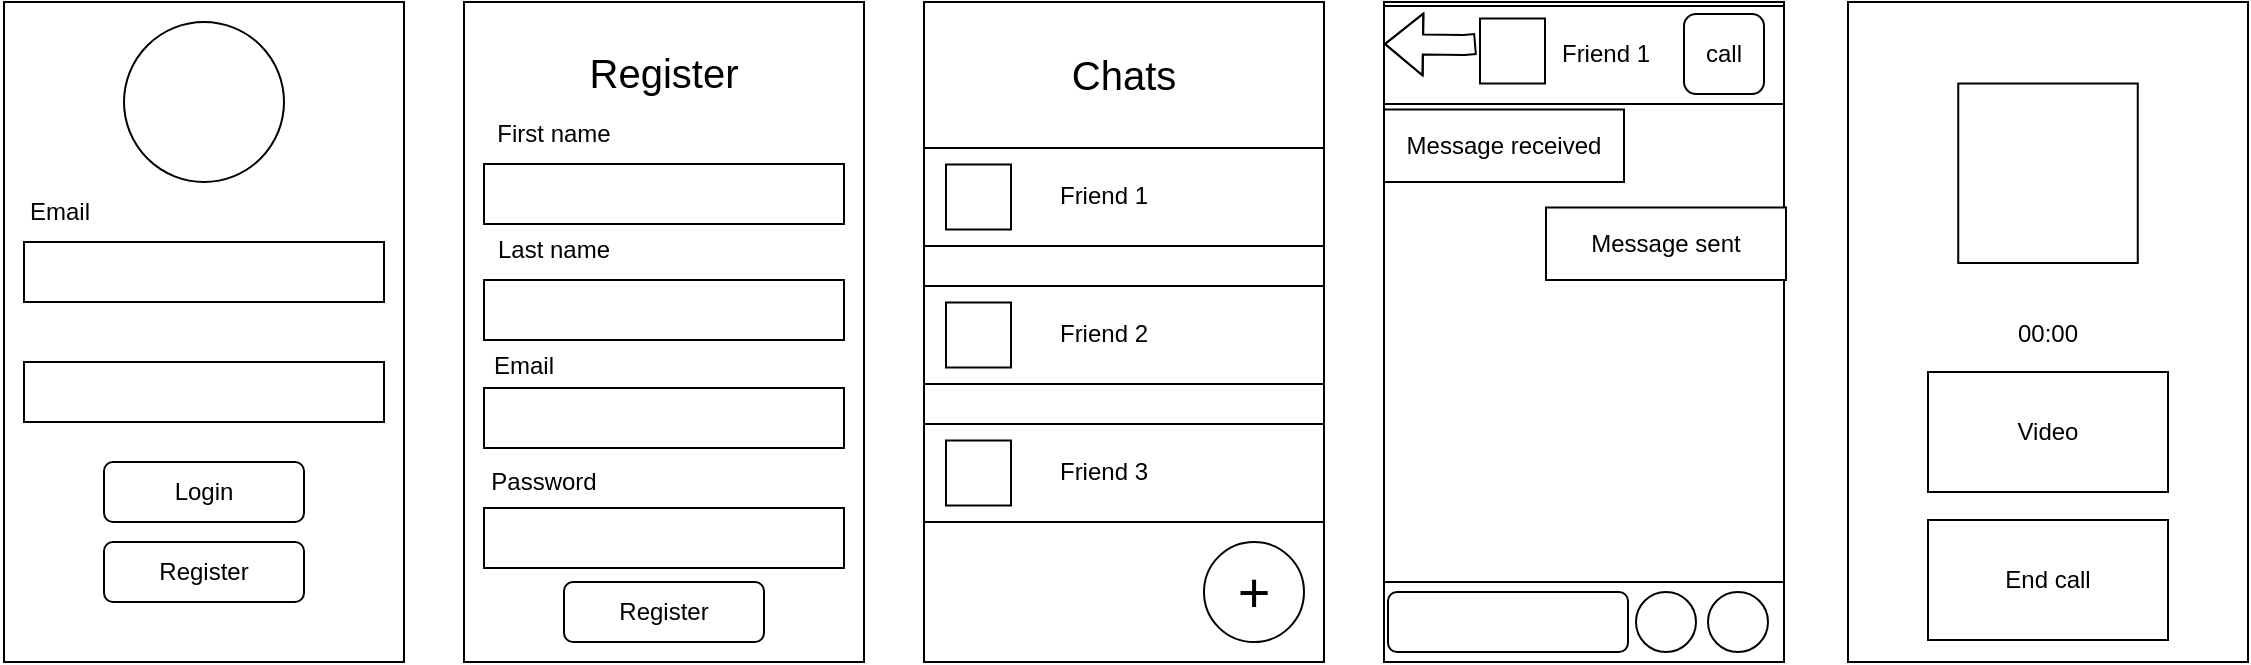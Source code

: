 <mxfile version="21.5.0" type="github">
  <diagram name="Page-1" id="pLRgWEJBj38_KJB1CpiX">
    <mxGraphModel dx="1050" dy="574" grid="1" gridSize="10" guides="1" tooltips="1" connect="1" arrows="1" fold="1" page="1" pageScale="1" pageWidth="850" pageHeight="1100" math="0" shadow="0">
      <root>
        <mxCell id="0" />
        <mxCell id="1" parent="0" />
        <mxCell id="B35o63W7DhlU57HRWWHe-1" value="" style="rounded=0;whiteSpace=wrap;html=1;imageAspect=0;" vertex="1" parent="1">
          <mxGeometry x="80" y="120" width="200" height="330" as="geometry" />
        </mxCell>
        <mxCell id="B35o63W7DhlU57HRWWHe-3" value="" style="rounded=0;whiteSpace=wrap;html=1;imageAspect=0;" vertex="1" parent="1">
          <mxGeometry x="310" y="120" width="200" height="330" as="geometry" />
        </mxCell>
        <mxCell id="B35o63W7DhlU57HRWWHe-4" value="" style="rounded=0;whiteSpace=wrap;html=1;imageAspect=0;" vertex="1" parent="1">
          <mxGeometry x="540" y="120" width="200" height="330" as="geometry" />
        </mxCell>
        <mxCell id="B35o63W7DhlU57HRWWHe-5" value="" style="ellipse;whiteSpace=wrap;html=1;aspect=fixed;" vertex="1" parent="1">
          <mxGeometry x="140" y="130" width="80" height="80" as="geometry" />
        </mxCell>
        <mxCell id="B35o63W7DhlU57HRWWHe-6" value="Email" style="text;html=1;strokeColor=none;fillColor=none;align=center;verticalAlign=middle;whiteSpace=wrap;rounded=0;" vertex="1" parent="1">
          <mxGeometry x="78" y="210" width="60" height="30" as="geometry" />
        </mxCell>
        <mxCell id="B35o63W7DhlU57HRWWHe-7" value="" style="rounded=0;whiteSpace=wrap;html=1;" vertex="1" parent="1">
          <mxGeometry x="90" y="240" width="180" height="30" as="geometry" />
        </mxCell>
        <mxCell id="B35o63W7DhlU57HRWWHe-8" value="" style="rounded=0;whiteSpace=wrap;html=1;" vertex="1" parent="1">
          <mxGeometry x="90" y="300" width="180" height="30" as="geometry" />
        </mxCell>
        <mxCell id="B35o63W7DhlU57HRWWHe-9" value="Password" style="text;html=1;strokeColor=none;fillColor=none;align=center;verticalAlign=middle;whiteSpace=wrap;rounded=0;" vertex="1" parent="1">
          <mxGeometry x="320" y="345" width="60" height="30" as="geometry" />
        </mxCell>
        <mxCell id="B35o63W7DhlU57HRWWHe-10" value="" style="rounded=1;whiteSpace=wrap;html=1;" vertex="1" parent="1">
          <mxGeometry x="130" y="350" width="100" height="30" as="geometry" />
        </mxCell>
        <mxCell id="B35o63W7DhlU57HRWWHe-11" value="Login" style="text;html=1;strokeColor=none;fillColor=none;align=center;verticalAlign=middle;whiteSpace=wrap;rounded=0;" vertex="1" parent="1">
          <mxGeometry x="150" y="350" width="60" height="30" as="geometry" />
        </mxCell>
        <mxCell id="B35o63W7DhlU57HRWWHe-12" value="" style="rounded=1;whiteSpace=wrap;html=1;" vertex="1" parent="1">
          <mxGeometry x="130" y="390" width="100" height="30" as="geometry" />
        </mxCell>
        <mxCell id="B35o63W7DhlU57HRWWHe-13" value="Register" style="text;html=1;strokeColor=none;fillColor=none;align=center;verticalAlign=middle;whiteSpace=wrap;rounded=0;" vertex="1" parent="1">
          <mxGeometry x="150" y="390" width="60" height="30" as="geometry" />
        </mxCell>
        <mxCell id="B35o63W7DhlU57HRWWHe-14" value="&lt;font style=&quot;font-size: 20px;&quot;&gt;Register&lt;/font&gt;" style="text;html=1;strokeColor=none;fillColor=none;align=center;verticalAlign=middle;whiteSpace=wrap;rounded=0;" vertex="1" parent="1">
          <mxGeometry x="380" y="140" width="60" height="30" as="geometry" />
        </mxCell>
        <mxCell id="B35o63W7DhlU57HRWWHe-15" value="" style="rounded=0;whiteSpace=wrap;html=1;" vertex="1" parent="1">
          <mxGeometry x="320" y="313" width="180" height="30" as="geometry" />
        </mxCell>
        <mxCell id="B35o63W7DhlU57HRWWHe-16" value="Email" style="text;html=1;strokeColor=none;fillColor=none;align=center;verticalAlign=middle;whiteSpace=wrap;rounded=0;" vertex="1" parent="1">
          <mxGeometry x="310" y="287" width="60" height="30" as="geometry" />
        </mxCell>
        <mxCell id="B35o63W7DhlU57HRWWHe-17" value="" style="rounded=0;whiteSpace=wrap;html=1;" vertex="1" parent="1">
          <mxGeometry x="320" y="373" width="180" height="30" as="geometry" />
        </mxCell>
        <mxCell id="B35o63W7DhlU57HRWWHe-18" value="" style="rounded=0;whiteSpace=wrap;html=1;" vertex="1" parent="1">
          <mxGeometry x="320" y="201" width="180" height="30" as="geometry" />
        </mxCell>
        <mxCell id="B35o63W7DhlU57HRWWHe-19" value="" style="rounded=0;whiteSpace=wrap;html=1;" vertex="1" parent="1">
          <mxGeometry x="320" y="259" width="180" height="30" as="geometry" />
        </mxCell>
        <mxCell id="B35o63W7DhlU57HRWWHe-20" value="First name" style="text;html=1;strokeColor=none;fillColor=none;align=center;verticalAlign=middle;whiteSpace=wrap;rounded=0;" vertex="1" parent="1">
          <mxGeometry x="320" y="171" width="70" height="30" as="geometry" />
        </mxCell>
        <mxCell id="B35o63W7DhlU57HRWWHe-21" value="Last name" style="text;html=1;strokeColor=none;fillColor=none;align=center;verticalAlign=middle;whiteSpace=wrap;rounded=0;" vertex="1" parent="1">
          <mxGeometry x="320" y="229" width="70" height="30" as="geometry" />
        </mxCell>
        <mxCell id="B35o63W7DhlU57HRWWHe-22" value="" style="rounded=1;whiteSpace=wrap;html=1;" vertex="1" parent="1">
          <mxGeometry x="360" y="410" width="100" height="30" as="geometry" />
        </mxCell>
        <mxCell id="B35o63W7DhlU57HRWWHe-23" value="Register" style="text;html=1;strokeColor=none;fillColor=none;align=center;verticalAlign=middle;whiteSpace=wrap;rounded=0;" vertex="1" parent="1">
          <mxGeometry x="380" y="410" width="60" height="30" as="geometry" />
        </mxCell>
        <mxCell id="B35o63W7DhlU57HRWWHe-24" value="&lt;font style=&quot;font-size: 20px;&quot;&gt;Chats&lt;/font&gt;" style="text;html=1;strokeColor=none;fillColor=none;align=center;verticalAlign=middle;whiteSpace=wrap;rounded=0;" vertex="1" parent="1">
          <mxGeometry x="610" y="141" width="60" height="30" as="geometry" />
        </mxCell>
        <mxCell id="B35o63W7DhlU57HRWWHe-25" value="" style="rounded=0;whiteSpace=wrap;html=1;" vertex="1" parent="1">
          <mxGeometry x="540" y="193" width="200" height="49" as="geometry" />
        </mxCell>
        <mxCell id="B35o63W7DhlU57HRWWHe-26" value="Friend 1" style="text;html=1;strokeColor=none;fillColor=none;align=center;verticalAlign=middle;whiteSpace=wrap;rounded=0;" vertex="1" parent="1">
          <mxGeometry x="600" y="202" width="60" height="30" as="geometry" />
        </mxCell>
        <mxCell id="B35o63W7DhlU57HRWWHe-28" value="" style="whiteSpace=wrap;html=1;aspect=fixed;" vertex="1" parent="1">
          <mxGeometry x="551" y="201.25" width="32.5" height="32.5" as="geometry" />
        </mxCell>
        <mxCell id="B35o63W7DhlU57HRWWHe-29" value="" style="rounded=0;whiteSpace=wrap;html=1;" vertex="1" parent="1">
          <mxGeometry x="540" y="262" width="200" height="49" as="geometry" />
        </mxCell>
        <mxCell id="B35o63W7DhlU57HRWWHe-30" value="Friend 2" style="text;html=1;strokeColor=none;fillColor=none;align=center;verticalAlign=middle;whiteSpace=wrap;rounded=0;" vertex="1" parent="1">
          <mxGeometry x="600" y="271" width="60" height="30" as="geometry" />
        </mxCell>
        <mxCell id="B35o63W7DhlU57HRWWHe-31" value="" style="whiteSpace=wrap;html=1;aspect=fixed;" vertex="1" parent="1">
          <mxGeometry x="551" y="270.25" width="32.5" height="32.5" as="geometry" />
        </mxCell>
        <mxCell id="B35o63W7DhlU57HRWWHe-32" value="" style="rounded=0;whiteSpace=wrap;html=1;" vertex="1" parent="1">
          <mxGeometry x="540" y="331" width="200" height="49" as="geometry" />
        </mxCell>
        <mxCell id="B35o63W7DhlU57HRWWHe-33" value="Friend 3" style="text;html=1;strokeColor=none;fillColor=none;align=center;verticalAlign=middle;whiteSpace=wrap;rounded=0;" vertex="1" parent="1">
          <mxGeometry x="600" y="340" width="60" height="30" as="geometry" />
        </mxCell>
        <mxCell id="B35o63W7DhlU57HRWWHe-34" value="" style="whiteSpace=wrap;html=1;aspect=fixed;" vertex="1" parent="1">
          <mxGeometry x="551" y="339.25" width="32.5" height="32.5" as="geometry" />
        </mxCell>
        <mxCell id="B35o63W7DhlU57HRWWHe-35" value="" style="ellipse;whiteSpace=wrap;html=1;aspect=fixed;" vertex="1" parent="1">
          <mxGeometry x="680" y="390" width="50" height="50" as="geometry" />
        </mxCell>
        <mxCell id="B35o63W7DhlU57HRWWHe-41" value="&lt;font style=&quot;font-size: 28px;&quot;&gt;+&lt;/font&gt;" style="text;html=1;strokeColor=none;fillColor=none;align=center;verticalAlign=middle;whiteSpace=wrap;rounded=0;" vertex="1" parent="1">
          <mxGeometry x="675" y="400" width="60" height="30" as="geometry" />
        </mxCell>
        <mxCell id="B35o63W7DhlU57HRWWHe-42" value="" style="rounded=0;whiteSpace=wrap;html=1;imageAspect=0;" vertex="1" parent="1">
          <mxGeometry x="770" y="120" width="200" height="330" as="geometry" />
        </mxCell>
        <mxCell id="B35o63W7DhlU57HRWWHe-44" value="" style="rounded=0;whiteSpace=wrap;html=1;" vertex="1" parent="1">
          <mxGeometry x="770" y="122" width="200" height="49" as="geometry" />
        </mxCell>
        <mxCell id="B35o63W7DhlU57HRWWHe-45" value="Friend 1" style="text;html=1;strokeColor=none;fillColor=none;align=center;verticalAlign=middle;whiteSpace=wrap;rounded=0;" vertex="1" parent="1">
          <mxGeometry x="851" y="131" width="60" height="30" as="geometry" />
        </mxCell>
        <mxCell id="B35o63W7DhlU57HRWWHe-46" value="" style="whiteSpace=wrap;html=1;aspect=fixed;" vertex="1" parent="1">
          <mxGeometry x="818" y="128.25" width="32.5" height="32.5" as="geometry" />
        </mxCell>
        <mxCell id="B35o63W7DhlU57HRWWHe-47" value="" style="shape=flexArrow;endArrow=classic;html=1;rounded=0;entryX=0;entryY=0.5;entryDx=0;entryDy=0;" edge="1" parent="1">
          <mxGeometry width="50" height="50" relative="1" as="geometry">
            <mxPoint x="816" y="141" as="sourcePoint" />
            <mxPoint x="770" y="141" as="targetPoint" />
            <Array as="points">
              <mxPoint x="810" y="141.5" />
            </Array>
          </mxGeometry>
        </mxCell>
        <mxCell id="B35o63W7DhlU57HRWWHe-51" value="" style="group" vertex="1" connectable="0" parent="1">
          <mxGeometry x="910" y="126" width="60" height="40" as="geometry" />
        </mxCell>
        <mxCell id="B35o63W7DhlU57HRWWHe-50" value="" style="rounded=1;whiteSpace=wrap;html=1;" vertex="1" parent="B35o63W7DhlU57HRWWHe-51">
          <mxGeometry x="10" width="40" height="40" as="geometry" />
        </mxCell>
        <mxCell id="B35o63W7DhlU57HRWWHe-49" value="call" style="text;html=1;strokeColor=none;fillColor=none;align=center;verticalAlign=middle;whiteSpace=wrap;rounded=0;" vertex="1" parent="B35o63W7DhlU57HRWWHe-51">
          <mxGeometry y="5" width="60" height="30" as="geometry" />
        </mxCell>
        <mxCell id="B35o63W7DhlU57HRWWHe-52" value="Message received" style="rounded=0;whiteSpace=wrap;html=1;" vertex="1" parent="1">
          <mxGeometry x="770" y="173.75" width="120" height="36.25" as="geometry" />
        </mxCell>
        <mxCell id="B35o63W7DhlU57HRWWHe-55" value="Message sent" style="rounded=0;whiteSpace=wrap;html=1;" vertex="1" parent="1">
          <mxGeometry x="851" y="222.75" width="120" height="36.25" as="geometry" />
        </mxCell>
        <mxCell id="B35o63W7DhlU57HRWWHe-56" value="" style="rounded=0;whiteSpace=wrap;html=1;" vertex="1" parent="1">
          <mxGeometry x="770" y="410" width="200" height="40" as="geometry" />
        </mxCell>
        <mxCell id="B35o63W7DhlU57HRWWHe-57" value="" style="rounded=1;whiteSpace=wrap;html=1;" vertex="1" parent="1">
          <mxGeometry x="772" y="415" width="120" height="30" as="geometry" />
        </mxCell>
        <mxCell id="B35o63W7DhlU57HRWWHe-58" value="" style="ellipse;whiteSpace=wrap;html=1;aspect=fixed;" vertex="1" parent="1">
          <mxGeometry x="896" y="415" width="30" height="30" as="geometry" />
        </mxCell>
        <mxCell id="B35o63W7DhlU57HRWWHe-59" value="" style="ellipse;whiteSpace=wrap;html=1;aspect=fixed;" vertex="1" parent="1">
          <mxGeometry x="932" y="415" width="30" height="30" as="geometry" />
        </mxCell>
        <mxCell id="B35o63W7DhlU57HRWWHe-60" value="" style="rounded=0;whiteSpace=wrap;html=1;imageAspect=0;" vertex="1" parent="1">
          <mxGeometry x="1002" y="120" width="200" height="330" as="geometry" />
        </mxCell>
        <mxCell id="B35o63W7DhlU57HRWWHe-70" value="" style="whiteSpace=wrap;html=1;aspect=fixed;" vertex="1" parent="1">
          <mxGeometry x="1057.13" y="160.75" width="89.75" height="89.75" as="geometry" />
        </mxCell>
        <mxCell id="B35o63W7DhlU57HRWWHe-71" value="00:00" style="text;html=1;strokeColor=none;fillColor=none;align=center;verticalAlign=middle;whiteSpace=wrap;rounded=0;" vertex="1" parent="1">
          <mxGeometry x="1072.01" y="271" width="60" height="30" as="geometry" />
        </mxCell>
        <mxCell id="B35o63W7DhlU57HRWWHe-72" value="Video" style="rounded=0;whiteSpace=wrap;html=1;" vertex="1" parent="1">
          <mxGeometry x="1042.01" y="305" width="120" height="60" as="geometry" />
        </mxCell>
        <mxCell id="B35o63W7DhlU57HRWWHe-74" value="End call" style="rounded=0;whiteSpace=wrap;html=1;" vertex="1" parent="1">
          <mxGeometry x="1042.01" y="379" width="120" height="60" as="geometry" />
        </mxCell>
      </root>
    </mxGraphModel>
  </diagram>
</mxfile>

